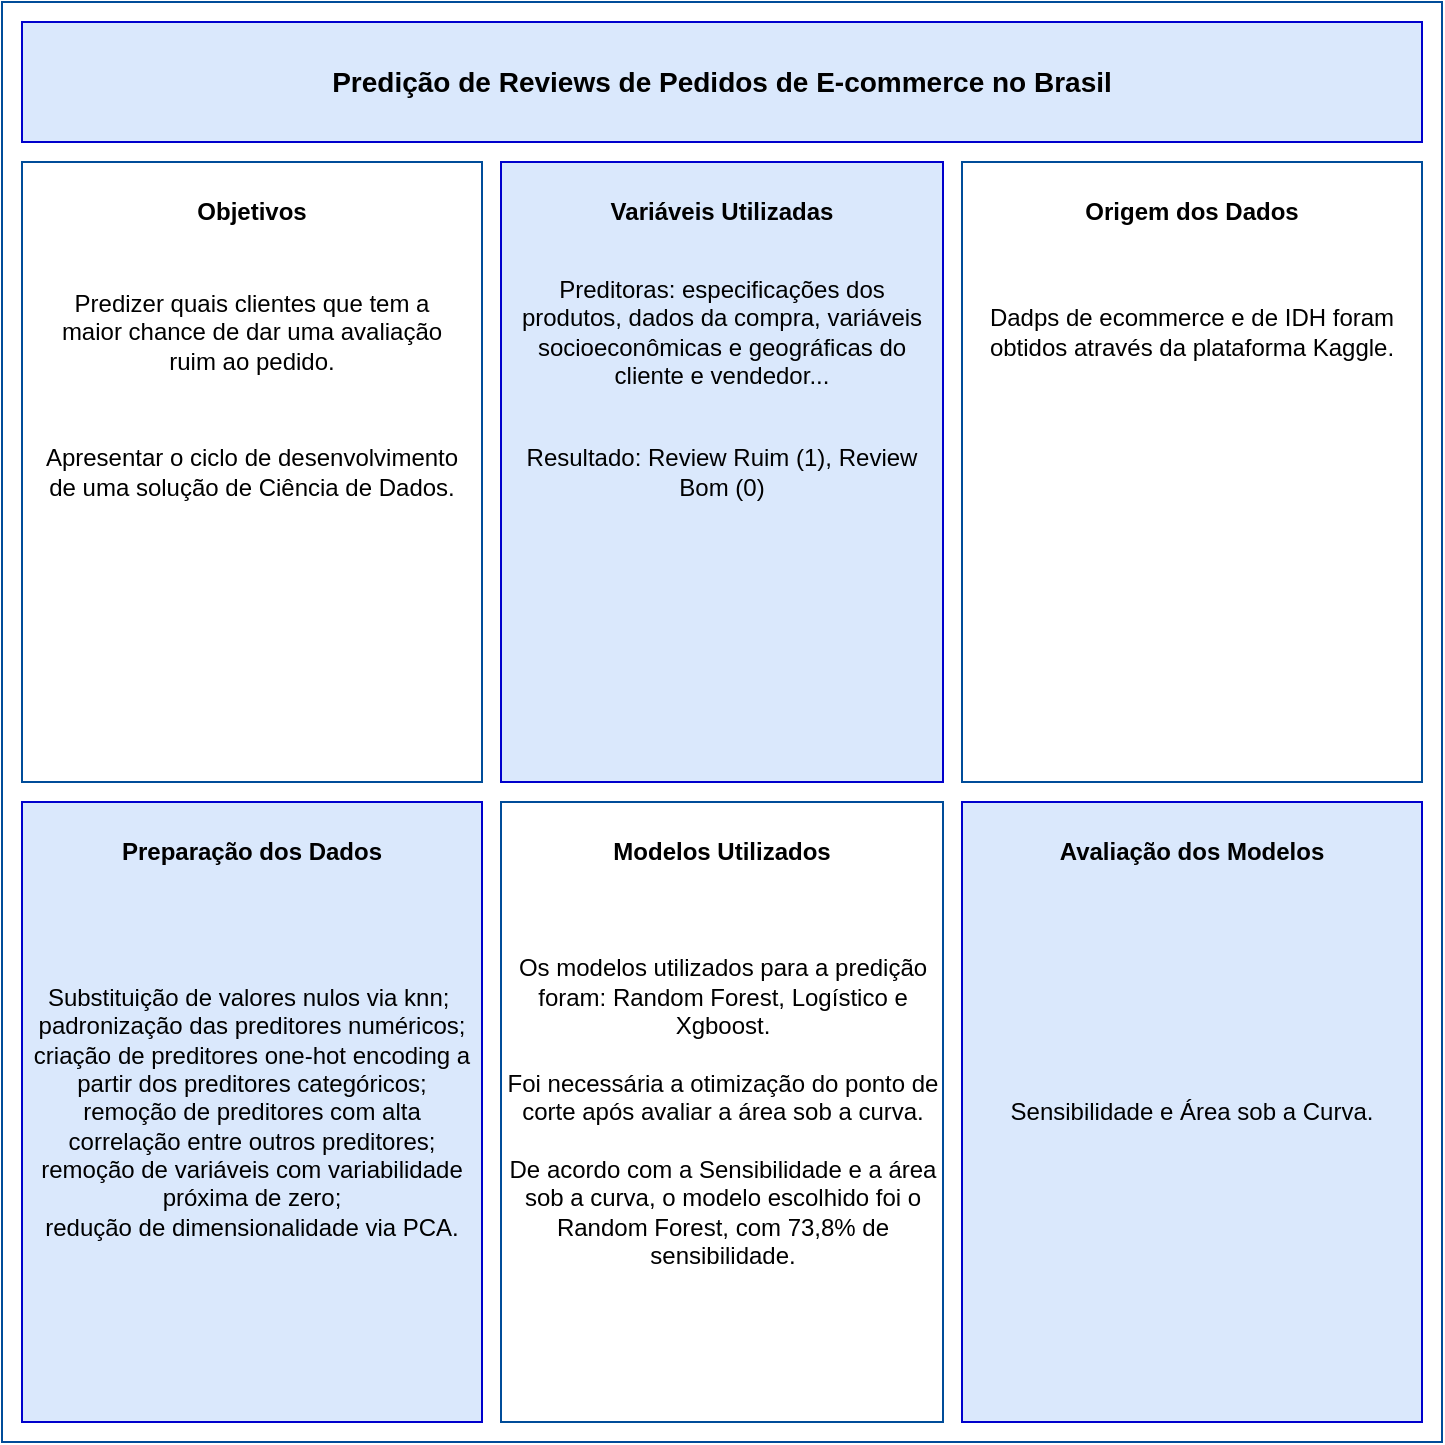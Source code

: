 <mxfile version="17.4.5" type="device"><diagram id="bGHCzCLG9D5tj265kvSv" name="Page-1"><mxGraphModel dx="1038" dy="571" grid="1" gridSize="10" guides="1" tooltips="1" connect="1" arrows="1" fold="1" page="1" pageScale="1" pageWidth="827" pageHeight="1169" math="0" shadow="0"><root><mxCell id="0"/><mxCell id="1" parent="0"/><mxCell id="rDSyJtg-n9TWRkV0MDTn-1" value="" style="whiteSpace=wrap;html=1;aspect=fixed;strokeColor=#004C99;" parent="1" vertex="1"><mxGeometry x="40" y="130" width="720" height="720" as="geometry"/></mxCell><mxCell id="rDSyJtg-n9TWRkV0MDTn-2" value="" style="rounded=0;whiteSpace=wrap;html=1;strokeColor=#004C99;" parent="1" vertex="1"><mxGeometry x="50" y="210" width="230" height="310" as="geometry"/></mxCell><mxCell id="rDSyJtg-n9TWRkV0MDTn-3" value="" style="rounded=0;whiteSpace=wrap;html=1;fillColor=#dae8fc;strokeColor=#0000CC;" parent="1" vertex="1"><mxGeometry x="289.5" y="210" width="221" height="310" as="geometry"/></mxCell><mxCell id="rDSyJtg-n9TWRkV0MDTn-4" value="" style="rounded=0;whiteSpace=wrap;html=1;strokeColor=#004C99;" parent="1" vertex="1"><mxGeometry x="520" y="210" width="230" height="310" as="geometry"/></mxCell><mxCell id="rDSyJtg-n9TWRkV0MDTn-5" value="&lt;div&gt;&lt;span&gt;Substituição de valores nulos via knn;&amp;nbsp;&lt;/span&gt;&lt;/div&gt;&lt;div&gt;&lt;span&gt;padronização das preditores numéricos; criação de preditores one-hot encoding a partir dos preditores categóricos;&lt;/span&gt;&lt;/div&gt;&lt;div&gt;&lt;span&gt;remoção de preditores com alta correlação entre outros preditores;&lt;/span&gt;&lt;/div&gt;&lt;div&gt;&lt;span&gt;remoção de variáveis com variabilidade próxima de zero;&lt;/span&gt;&lt;/div&gt;&lt;div&gt;&lt;span&gt;redução de dimensionalidade via PCA.&lt;/span&gt;&lt;/div&gt;" style="rounded=0;whiteSpace=wrap;html=1;fillColor=#dae8fc;strokeColor=#0000CC;align=center;" parent="1" vertex="1"><mxGeometry x="50" y="530" width="230" height="310" as="geometry"/></mxCell><mxCell id="rDSyJtg-n9TWRkV0MDTn-6" value="&lt;div&gt;&lt;span&gt;Os modelos utilizados para a predição foram: Random Forest, Logístico e Xgboost.&lt;/span&gt;&lt;/div&gt;&lt;div&gt;&lt;span&gt;&lt;br&gt;&lt;/span&gt;&lt;/div&gt;&lt;div&gt;&lt;span&gt;Foi necessária a otimização do ponto de corte após avaliar a área sob a curva.&lt;/span&gt;&lt;/div&gt;&lt;div&gt;&lt;span&gt;&lt;br&gt;&lt;/span&gt;&lt;/div&gt;&lt;div&gt;De acordo com a Sensibilidade e a área sob a curva, o modelo escolhido foi o Random Forest, com 73,8% de sensibilidade.&lt;/div&gt;" style="rounded=0;whiteSpace=wrap;html=1;strokeColor=#004C99;align=center;" parent="1" vertex="1"><mxGeometry x="289.5" y="530" width="221" height="310" as="geometry"/></mxCell><mxCell id="rDSyJtg-n9TWRkV0MDTn-7" value="Sensibilidade e Área sob a Curva." style="rounded=0;whiteSpace=wrap;html=1;fillColor=#dae8fc;strokeColor=#0000CC;align=center;" parent="1" vertex="1"><mxGeometry x="520" y="530" width="230" height="310" as="geometry"/></mxCell><mxCell id="rDSyJtg-n9TWRkV0MDTn-8" value="" style="rounded=0;whiteSpace=wrap;html=1;fillColor=#dae8fc;strokeColor=#0000CC;" parent="1" vertex="1"><mxGeometry x="50" y="140" width="700" height="60" as="geometry"/></mxCell><mxCell id="rDSyJtg-n9TWRkV0MDTn-9" value="&lt;b&gt;Objetivos&lt;/b&gt;" style="text;html=1;strokeColor=none;fillColor=none;align=center;verticalAlign=middle;whiteSpace=wrap;rounded=0;" parent="1" vertex="1"><mxGeometry x="60" y="220" width="210" height="30" as="geometry"/></mxCell><mxCell id="rDSyJtg-n9TWRkV0MDTn-12" value="&lt;div&gt;&lt;span&gt;Predizer quais clientes que tem a maior chance de dar uma avaliação ruim ao pedido.&lt;/span&gt;&lt;/div&gt;" style="text;html=1;strokeColor=none;fillColor=none;align=center;verticalAlign=middle;whiteSpace=wrap;rounded=0;" parent="1" vertex="1"><mxGeometry x="60" y="260" width="210" height="70" as="geometry"/></mxCell><mxCell id="rDSyJtg-n9TWRkV0MDTn-13" value="&lt;font style=&quot;font-size: 14px&quot;&gt;&lt;b&gt;Predição de Reviews de Pedidos de E-commerce no Brasil&lt;/b&gt;&lt;/font&gt;" style="text;html=1;strokeColor=none;fillColor=none;align=center;verticalAlign=middle;whiteSpace=wrap;rounded=0;" parent="1" vertex="1"><mxGeometry x="60" y="155" width="680" height="30" as="geometry"/></mxCell><mxCell id="rDSyJtg-n9TWRkV0MDTn-14" value="&lt;b&gt;Variáveis Utilizadas&lt;/b&gt;" style="text;html=1;strokeColor=none;fillColor=none;align=center;verticalAlign=middle;whiteSpace=wrap;rounded=0;" parent="1" vertex="1"><mxGeometry x="295" y="220" width="210" height="30" as="geometry"/></mxCell><mxCell id="rDSyJtg-n9TWRkV0MDTn-15" value="&lt;div&gt;&lt;span&gt;Preditoras: especificações dos produtos, dados da compra, variáveis socioeconômicas e geográficas do cliente e vendedor...&lt;/span&gt;&lt;/div&gt;" style="text;html=1;strokeColor=none;fillColor=none;align=center;verticalAlign=middle;whiteSpace=wrap;rounded=0;" parent="1" vertex="1"><mxGeometry x="295" y="260" width="210" height="70" as="geometry"/></mxCell><mxCell id="rDSyJtg-n9TWRkV0MDTn-16" value="&lt;div&gt;&lt;span&gt;Resultado: Review Ruim (1), Review Bom (0)&lt;/span&gt;&lt;/div&gt;" style="text;html=1;strokeColor=none;fillColor=none;align=center;verticalAlign=middle;whiteSpace=wrap;rounded=0;" parent="1" vertex="1"><mxGeometry x="295" y="330" width="210" height="70" as="geometry"/></mxCell><mxCell id="rDSyJtg-n9TWRkV0MDTn-18" value="&lt;b&gt;Origem dos Dados&lt;/b&gt;" style="text;html=1;strokeColor=none;fillColor=none;align=center;verticalAlign=middle;whiteSpace=wrap;rounded=0;" parent="1" vertex="1"><mxGeometry x="530" y="220" width="210" height="30" as="geometry"/></mxCell><mxCell id="rDSyJtg-n9TWRkV0MDTn-19" value="Dadps de ecommerce e de IDH foram obtidos através da plataforma Kaggle." style="text;html=1;strokeColor=none;fillColor=none;align=center;verticalAlign=middle;whiteSpace=wrap;rounded=0;" parent="1" vertex="1"><mxGeometry x="530" y="260" width="210" height="70" as="geometry"/></mxCell><mxCell id="rDSyJtg-n9TWRkV0MDTn-20" value="&lt;b&gt;Preparação dos Dados&lt;/b&gt;" style="text;html=1;strokeColor=none;fillColor=none;align=center;verticalAlign=middle;whiteSpace=wrap;rounded=0;" parent="1" vertex="1"><mxGeometry x="60" y="540" width="210" height="30" as="geometry"/></mxCell><mxCell id="rDSyJtg-n9TWRkV0MDTn-22" value="&lt;b&gt;Modelos Utilizados&lt;/b&gt;" style="text;html=1;strokeColor=none;fillColor=none;align=center;verticalAlign=middle;whiteSpace=wrap;rounded=0;" parent="1" vertex="1"><mxGeometry x="295" y="540" width="210" height="30" as="geometry"/></mxCell><mxCell id="rDSyJtg-n9TWRkV0MDTn-24" value="&lt;b&gt;Avaliação dos Modelos&lt;/b&gt;" style="text;html=1;strokeColor=none;fillColor=none;align=center;verticalAlign=middle;whiteSpace=wrap;rounded=0;" parent="1" vertex="1"><mxGeometry x="530" y="540" width="210" height="30" as="geometry"/></mxCell><mxCell id="E69VwbouSvUeS1qkIL16-1" value="&lt;div&gt;&lt;span&gt;Apresentar o ciclo de desenvolvimento de uma solução de Ciência de Dados.&lt;/span&gt;&lt;/div&gt;" style="text;html=1;strokeColor=none;fillColor=none;align=center;verticalAlign=middle;whiteSpace=wrap;rounded=0;" parent="1" vertex="1"><mxGeometry x="60" y="330" width="210" height="70" as="geometry"/></mxCell></root></mxGraphModel></diagram></mxfile>